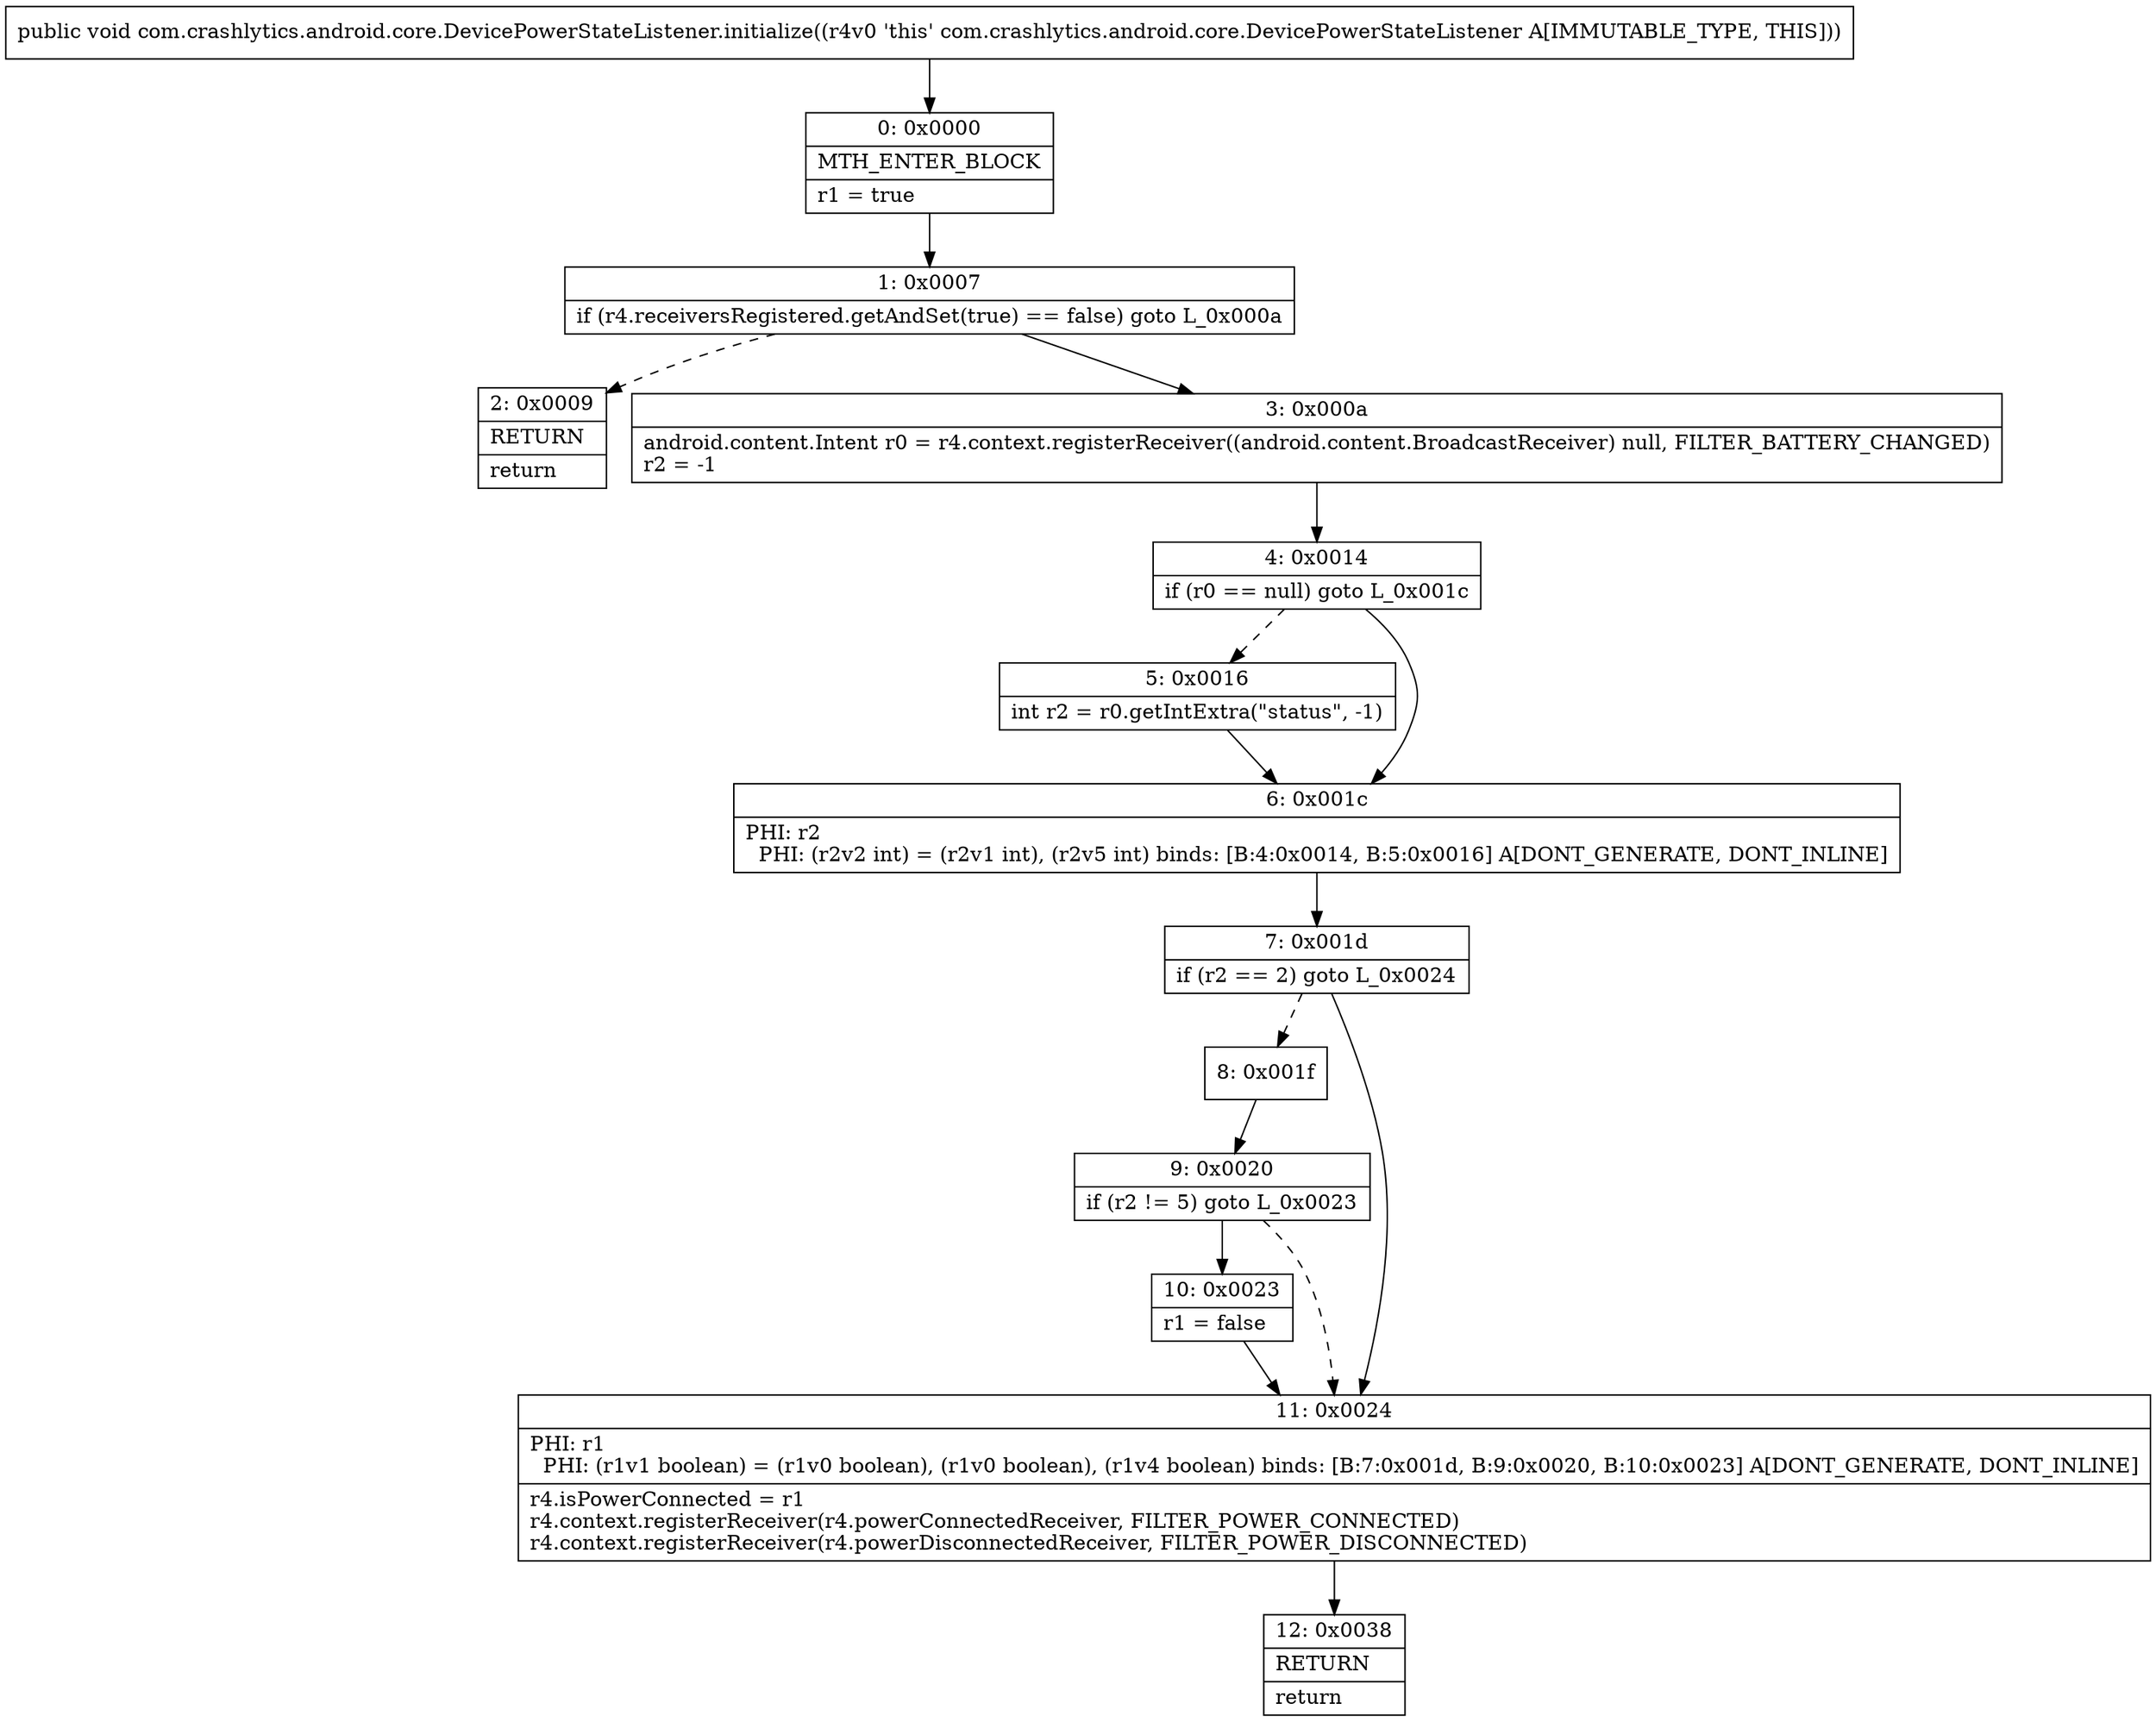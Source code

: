 digraph "CFG forcom.crashlytics.android.core.DevicePowerStateListener.initialize()V" {
Node_0 [shape=record,label="{0\:\ 0x0000|MTH_ENTER_BLOCK\l|r1 = true\l}"];
Node_1 [shape=record,label="{1\:\ 0x0007|if (r4.receiversRegistered.getAndSet(true) == false) goto L_0x000a\l}"];
Node_2 [shape=record,label="{2\:\ 0x0009|RETURN\l|return\l}"];
Node_3 [shape=record,label="{3\:\ 0x000a|android.content.Intent r0 = r4.context.registerReceiver((android.content.BroadcastReceiver) null, FILTER_BATTERY_CHANGED)\lr2 = \-1\l}"];
Node_4 [shape=record,label="{4\:\ 0x0014|if (r0 == null) goto L_0x001c\l}"];
Node_5 [shape=record,label="{5\:\ 0x0016|int r2 = r0.getIntExtra(\"status\", \-1)\l}"];
Node_6 [shape=record,label="{6\:\ 0x001c|PHI: r2 \l  PHI: (r2v2 int) = (r2v1 int), (r2v5 int) binds: [B:4:0x0014, B:5:0x0016] A[DONT_GENERATE, DONT_INLINE]\l}"];
Node_7 [shape=record,label="{7\:\ 0x001d|if (r2 == 2) goto L_0x0024\l}"];
Node_8 [shape=record,label="{8\:\ 0x001f}"];
Node_9 [shape=record,label="{9\:\ 0x0020|if (r2 != 5) goto L_0x0023\l}"];
Node_10 [shape=record,label="{10\:\ 0x0023|r1 = false\l}"];
Node_11 [shape=record,label="{11\:\ 0x0024|PHI: r1 \l  PHI: (r1v1 boolean) = (r1v0 boolean), (r1v0 boolean), (r1v4 boolean) binds: [B:7:0x001d, B:9:0x0020, B:10:0x0023] A[DONT_GENERATE, DONT_INLINE]\l|r4.isPowerConnected = r1\lr4.context.registerReceiver(r4.powerConnectedReceiver, FILTER_POWER_CONNECTED)\lr4.context.registerReceiver(r4.powerDisconnectedReceiver, FILTER_POWER_DISCONNECTED)\l}"];
Node_12 [shape=record,label="{12\:\ 0x0038|RETURN\l|return\l}"];
MethodNode[shape=record,label="{public void com.crashlytics.android.core.DevicePowerStateListener.initialize((r4v0 'this' com.crashlytics.android.core.DevicePowerStateListener A[IMMUTABLE_TYPE, THIS])) }"];
MethodNode -> Node_0;
Node_0 -> Node_1;
Node_1 -> Node_2[style=dashed];
Node_1 -> Node_3;
Node_3 -> Node_4;
Node_4 -> Node_5[style=dashed];
Node_4 -> Node_6;
Node_5 -> Node_6;
Node_6 -> Node_7;
Node_7 -> Node_8[style=dashed];
Node_7 -> Node_11;
Node_8 -> Node_9;
Node_9 -> Node_10;
Node_9 -> Node_11[style=dashed];
Node_10 -> Node_11;
Node_11 -> Node_12;
}

